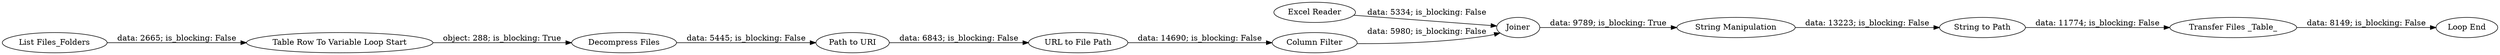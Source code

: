 digraph {
	"-4739153544997791193_1" [label="Excel Reader"]
	"-4739153544997791193_2" [label="Decompress Files"]
	"-4739153544997791193_10" [label="String to Path"]
	"-4739153544997791193_6" [label="URL to File Path"]
	"-4739153544997791193_4" [label="Transfer Files _Table_"]
	"-4739153544997791193_7" [label="Column Filter"]
	"-4739153544997791193_8" [label=Joiner]
	"-4739153544997791193_12" [label="Table Row To Variable Loop Start"]
	"-4739153544997791193_9" [label="String Manipulation"]
	"-4739153544997791193_5" [label="Path to URI"]
	"-4739153544997791193_13" [label="Loop End"]
	"-4739153544997791193_11" [label="List Files_Folders"]
	"-4739153544997791193_1" -> "-4739153544997791193_8" [label="data: 5334; is_blocking: False"]
	"-4739153544997791193_8" -> "-4739153544997791193_9" [label="data: 9789; is_blocking: True"]
	"-4739153544997791193_6" -> "-4739153544997791193_7" [label="data: 14690; is_blocking: False"]
	"-4739153544997791193_4" -> "-4739153544997791193_13" [label="data: 8149; is_blocking: False"]
	"-4739153544997791193_12" -> "-4739153544997791193_2" [label="object: 288; is_blocking: True"]
	"-4739153544997791193_9" -> "-4739153544997791193_10" [label="data: 13223; is_blocking: False"]
	"-4739153544997791193_10" -> "-4739153544997791193_4" [label="data: 11774; is_blocking: False"]
	"-4739153544997791193_2" -> "-4739153544997791193_5" [label="data: 5445; is_blocking: False"]
	"-4739153544997791193_7" -> "-4739153544997791193_8" [label="data: 5980; is_blocking: False"]
	"-4739153544997791193_5" -> "-4739153544997791193_6" [label="data: 6843; is_blocking: False"]
	"-4739153544997791193_11" -> "-4739153544997791193_12" [label="data: 2665; is_blocking: False"]
	rankdir=LR
}
